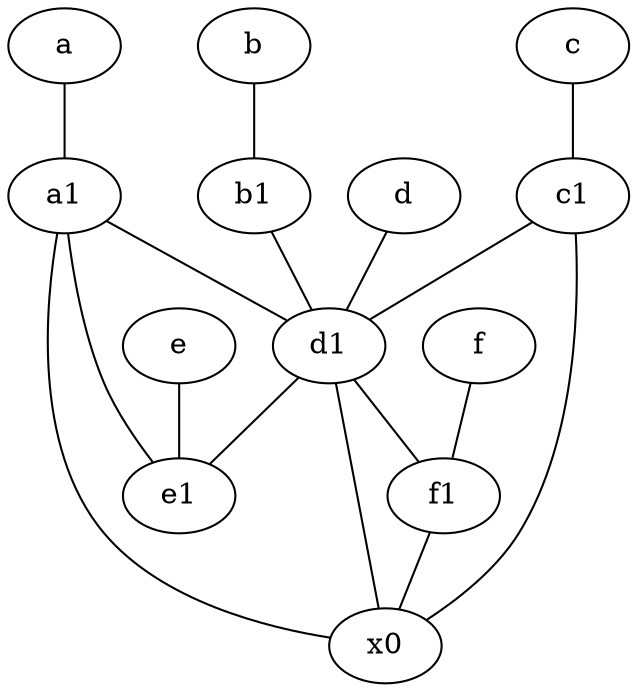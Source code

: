 graph {
	node [labelfontsize=50]
	a [labelfontsize=50 pos="8,2!"]
	e [labelfontsize=50 pos="7,9!"]
	f [labelfontsize=50 pos="3,9!"]
	c1 [labelfontsize=50 pos="4.5,3!"]
	b [labelfontsize=50 pos="10,4!"]
	f1 [labelfontsize=50 pos="3,8!"]
	b1 [labelfontsize=50 pos="9,4!"]
	x0 [labelfontsize=50]
	e1 [labelfontsize=50 pos="7,7!"]
	d1 [labelfontsize=50 pos="3,5!"]
	d [labelfontsize=50 pos="2,5!"]
	c [labelfontsize=50 pos="4.5,2!"]
	a1 [labelfontsize=50 pos="8,3!"]
	f1 -- x0
	c1 -- d1
	d1 -- f1
	c -- c1
	b -- b1
	b1 -- d1
	d1 -- x0
	c1 -- x0
	a1 -- e1
	f -- f1
	e -- e1
	a1 -- x0
	a -- a1
	d -- d1
	a1 -- d1
	d1 -- e1
}
